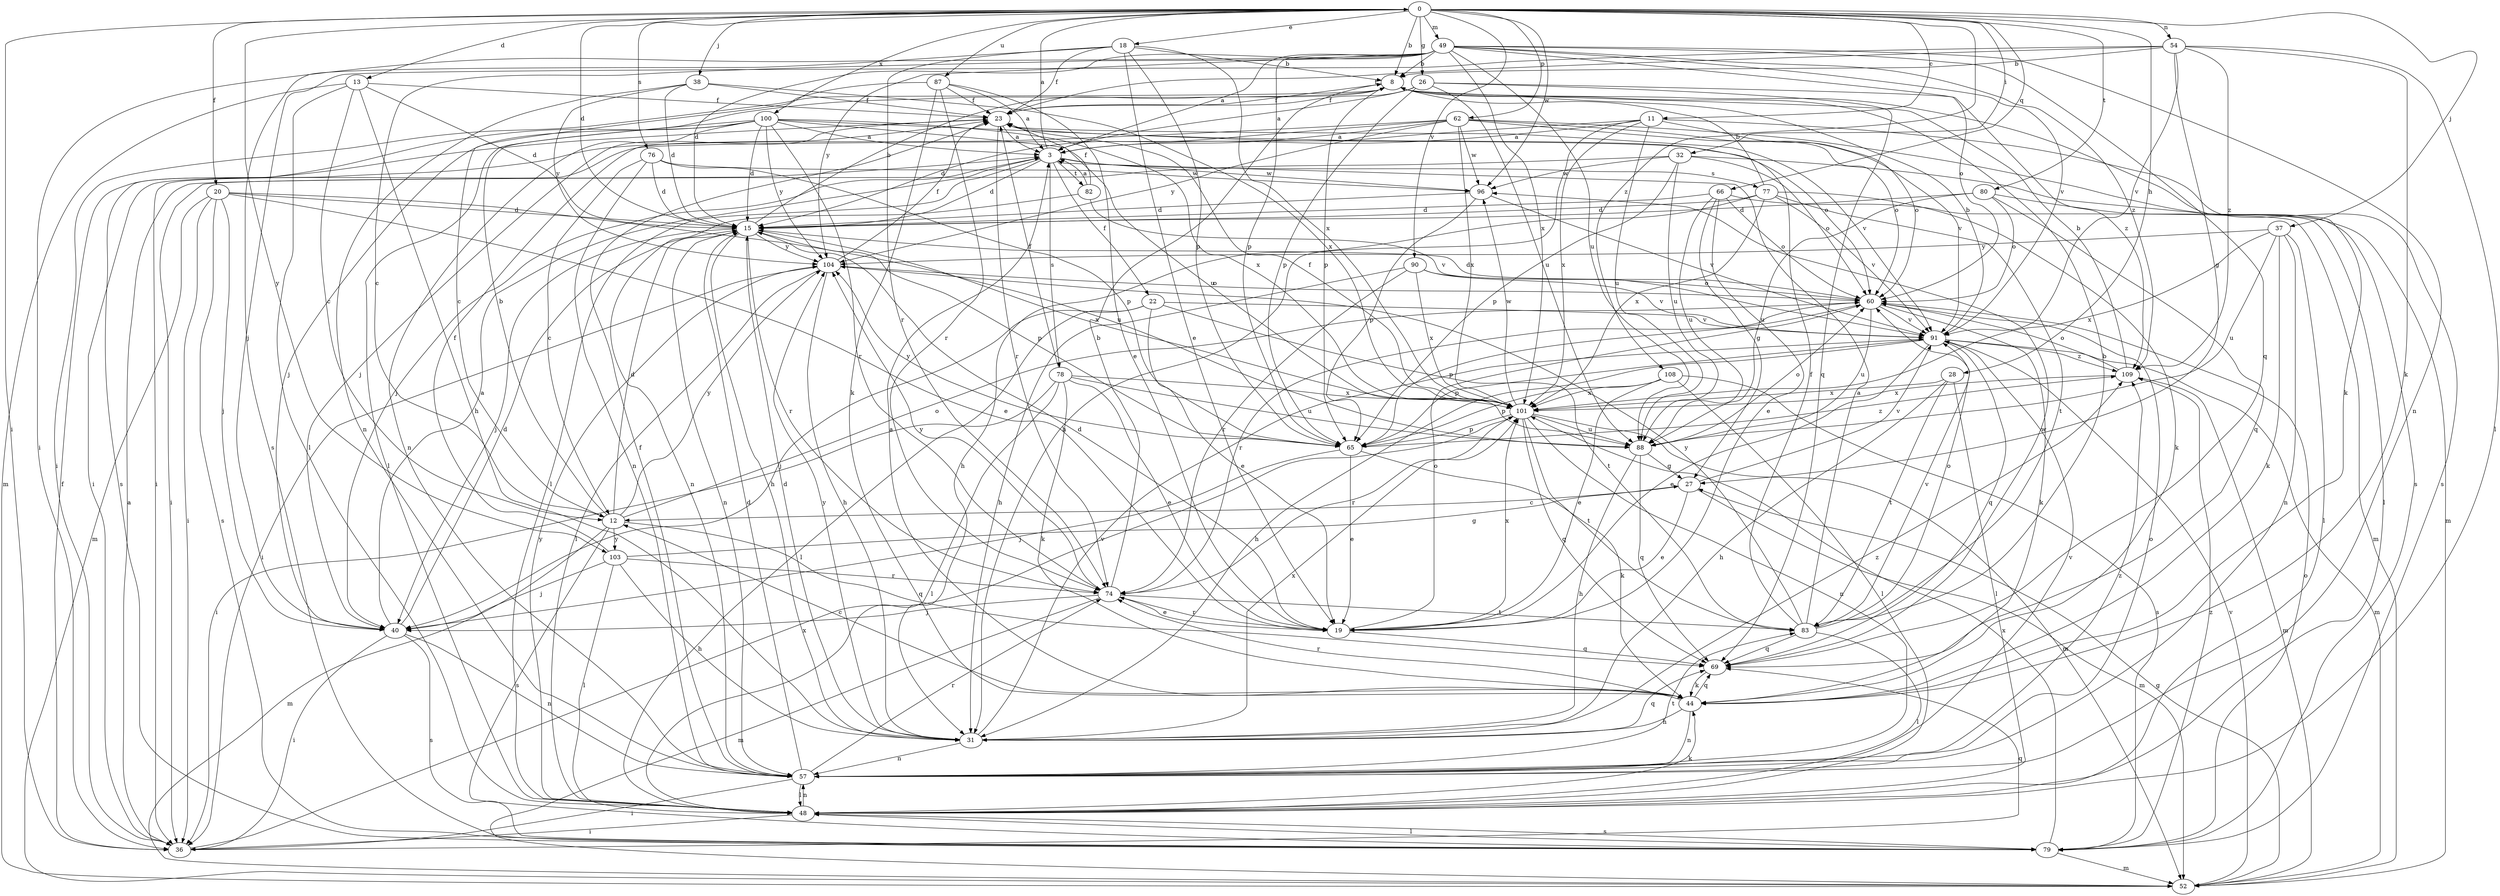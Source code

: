 strict digraph  {
0;
3;
8;
11;
12;
13;
15;
18;
19;
20;
22;
23;
26;
27;
28;
31;
32;
36;
37;
38;
40;
44;
48;
49;
52;
54;
57;
60;
62;
65;
66;
69;
74;
76;
77;
78;
79;
80;
82;
83;
87;
88;
90;
91;
96;
100;
101;
103;
104;
108;
109;
0 -> 8  [label=b];
0 -> 11  [label=c];
0 -> 13  [label=d];
0 -> 15  [label=d];
0 -> 18  [label=e];
0 -> 20  [label=f];
0 -> 26  [label=g];
0 -> 28  [label=h];
0 -> 32  [label=i];
0 -> 36  [label=i];
0 -> 37  [label=j];
0 -> 38  [label=j];
0 -> 49  [label=m];
0 -> 54  [label=n];
0 -> 62  [label=p];
0 -> 66  [label=q];
0 -> 76  [label=s];
0 -> 80  [label=t];
0 -> 87  [label=u];
0 -> 90  [label=v];
0 -> 96  [label=w];
0 -> 100  [label=x];
0 -> 103  [label=y];
0 -> 108  [label=z];
3 -> 0  [label=a];
3 -> 15  [label=d];
3 -> 22  [label=f];
3 -> 40  [label=j];
3 -> 48  [label=l];
3 -> 77  [label=s];
3 -> 78  [label=s];
3 -> 82  [label=t];
3 -> 96  [label=w];
8 -> 23  [label=f];
8 -> 36  [label=i];
8 -> 44  [label=k];
8 -> 65  [label=p];
11 -> 3  [label=a];
11 -> 31  [label=h];
11 -> 36  [label=i];
11 -> 60  [label=o];
11 -> 79  [label=s];
11 -> 88  [label=u];
11 -> 101  [label=x];
12 -> 8  [label=b];
12 -> 15  [label=d];
12 -> 52  [label=m];
12 -> 60  [label=o];
12 -> 69  [label=q];
12 -> 79  [label=s];
12 -> 103  [label=y];
12 -> 104  [label=y];
13 -> 12  [label=c];
13 -> 15  [label=d];
13 -> 23  [label=f];
13 -> 31  [label=h];
13 -> 48  [label=l];
13 -> 52  [label=m];
15 -> 8  [label=b];
15 -> 31  [label=h];
15 -> 40  [label=j];
15 -> 57  [label=n];
15 -> 65  [label=p];
15 -> 74  [label=r];
15 -> 101  [label=x];
15 -> 104  [label=y];
18 -> 8  [label=b];
18 -> 19  [label=e];
18 -> 23  [label=f];
18 -> 65  [label=p];
18 -> 74  [label=r];
18 -> 79  [label=s];
18 -> 101  [label=x];
19 -> 15  [label=d];
19 -> 60  [label=o];
19 -> 69  [label=q];
19 -> 74  [label=r];
19 -> 101  [label=x];
20 -> 15  [label=d];
20 -> 19  [label=e];
20 -> 36  [label=i];
20 -> 40  [label=j];
20 -> 52  [label=m];
20 -> 79  [label=s];
20 -> 88  [label=u];
22 -> 19  [label=e];
22 -> 40  [label=j];
22 -> 48  [label=l];
22 -> 83  [label=t];
22 -> 91  [label=v];
23 -> 3  [label=a];
23 -> 40  [label=j];
23 -> 74  [label=r];
23 -> 91  [label=v];
26 -> 3  [label=a];
26 -> 23  [label=f];
26 -> 65  [label=p];
26 -> 69  [label=q];
26 -> 88  [label=u];
26 -> 109  [label=z];
27 -> 12  [label=c];
27 -> 19  [label=e];
27 -> 52  [label=m];
27 -> 91  [label=v];
28 -> 31  [label=h];
28 -> 48  [label=l];
28 -> 83  [label=t];
28 -> 101  [label=x];
31 -> 15  [label=d];
31 -> 57  [label=n];
31 -> 69  [label=q];
31 -> 91  [label=v];
31 -> 101  [label=x];
31 -> 104  [label=y];
31 -> 109  [label=z];
32 -> 36  [label=i];
32 -> 52  [label=m];
32 -> 60  [label=o];
32 -> 65  [label=p];
32 -> 88  [label=u];
32 -> 96  [label=w];
36 -> 3  [label=a];
36 -> 23  [label=f];
36 -> 69  [label=q];
36 -> 101  [label=x];
37 -> 44  [label=k];
37 -> 48  [label=l];
37 -> 57  [label=n];
37 -> 88  [label=u];
37 -> 101  [label=x];
37 -> 104  [label=y];
38 -> 15  [label=d];
38 -> 23  [label=f];
38 -> 57  [label=n];
38 -> 101  [label=x];
38 -> 104  [label=y];
40 -> 3  [label=a];
40 -> 15  [label=d];
40 -> 36  [label=i];
40 -> 57  [label=n];
40 -> 79  [label=s];
44 -> 3  [label=a];
44 -> 12  [label=c];
44 -> 31  [label=h];
44 -> 57  [label=n];
44 -> 69  [label=q];
44 -> 74  [label=r];
48 -> 36  [label=i];
48 -> 44  [label=k];
48 -> 57  [label=n];
48 -> 79  [label=s];
48 -> 104  [label=y];
49 -> 3  [label=a];
49 -> 8  [label=b];
49 -> 12  [label=c];
49 -> 15  [label=d];
49 -> 36  [label=i];
49 -> 57  [label=n];
49 -> 60  [label=o];
49 -> 65  [label=p];
49 -> 69  [label=q];
49 -> 88  [label=u];
49 -> 91  [label=v];
49 -> 101  [label=x];
49 -> 104  [label=y];
49 -> 109  [label=z];
52 -> 27  [label=g];
52 -> 91  [label=v];
54 -> 8  [label=b];
54 -> 23  [label=f];
54 -> 27  [label=g];
54 -> 40  [label=j];
54 -> 44  [label=k];
54 -> 48  [label=l];
54 -> 91  [label=v];
54 -> 109  [label=z];
57 -> 15  [label=d];
57 -> 23  [label=f];
57 -> 36  [label=i];
57 -> 48  [label=l];
57 -> 60  [label=o];
57 -> 74  [label=r];
57 -> 83  [label=t];
57 -> 91  [label=v];
57 -> 109  [label=z];
60 -> 15  [label=d];
60 -> 44  [label=k];
60 -> 65  [label=p];
60 -> 74  [label=r];
60 -> 88  [label=u];
60 -> 91  [label=v];
62 -> 3  [label=a];
62 -> 15  [label=d];
62 -> 36  [label=i];
62 -> 60  [label=o];
62 -> 79  [label=s];
62 -> 91  [label=v];
62 -> 96  [label=w];
62 -> 101  [label=x];
62 -> 104  [label=y];
65 -> 19  [label=e];
65 -> 40  [label=j];
65 -> 44  [label=k];
65 -> 104  [label=y];
65 -> 109  [label=z];
66 -> 15  [label=d];
66 -> 19  [label=e];
66 -> 27  [label=g];
66 -> 52  [label=m];
66 -> 60  [label=o];
66 -> 88  [label=u];
69 -> 44  [label=k];
69 -> 96  [label=w];
74 -> 8  [label=b];
74 -> 19  [label=e];
74 -> 40  [label=j];
74 -> 52  [label=m];
74 -> 83  [label=t];
74 -> 104  [label=y];
76 -> 12  [label=c];
76 -> 15  [label=d];
76 -> 57  [label=n];
76 -> 65  [label=p];
76 -> 96  [label=w];
77 -> 8  [label=b];
77 -> 15  [label=d];
77 -> 31  [label=h];
77 -> 44  [label=k];
77 -> 83  [label=t];
77 -> 91  [label=v];
77 -> 101  [label=x];
78 -> 19  [label=e];
78 -> 23  [label=f];
78 -> 36  [label=i];
78 -> 44  [label=k];
78 -> 48  [label=l];
78 -> 88  [label=u];
78 -> 101  [label=x];
79 -> 48  [label=l];
79 -> 52  [label=m];
79 -> 60  [label=o];
79 -> 101  [label=x];
79 -> 109  [label=z];
80 -> 15  [label=d];
80 -> 48  [label=l];
80 -> 60  [label=o];
80 -> 69  [label=q];
80 -> 88  [label=u];
82 -> 3  [label=a];
82 -> 23  [label=f];
82 -> 57  [label=n];
82 -> 91  [label=v];
83 -> 3  [label=a];
83 -> 8  [label=b];
83 -> 23  [label=f];
83 -> 48  [label=l];
83 -> 60  [label=o];
83 -> 69  [label=q];
83 -> 91  [label=v];
83 -> 104  [label=y];
87 -> 3  [label=a];
87 -> 12  [label=c];
87 -> 19  [label=e];
87 -> 23  [label=f];
87 -> 44  [label=k];
87 -> 74  [label=r];
88 -> 27  [label=g];
88 -> 31  [label=h];
88 -> 60  [label=o];
88 -> 69  [label=q];
90 -> 31  [label=h];
90 -> 60  [label=o];
90 -> 74  [label=r];
90 -> 91  [label=v];
90 -> 101  [label=x];
91 -> 8  [label=b];
91 -> 19  [label=e];
91 -> 31  [label=h];
91 -> 52  [label=m];
91 -> 65  [label=p];
91 -> 69  [label=q];
91 -> 109  [label=z];
96 -> 15  [label=d];
96 -> 65  [label=p];
96 -> 91  [label=v];
100 -> 3  [label=a];
100 -> 15  [label=d];
100 -> 40  [label=j];
100 -> 48  [label=l];
100 -> 57  [label=n];
100 -> 60  [label=o];
100 -> 74  [label=r];
100 -> 79  [label=s];
100 -> 88  [label=u];
100 -> 101  [label=x];
100 -> 104  [label=y];
101 -> 23  [label=f];
101 -> 52  [label=m];
101 -> 57  [label=n];
101 -> 65  [label=p];
101 -> 69  [label=q];
101 -> 74  [label=r];
101 -> 83  [label=t];
101 -> 88  [label=u];
101 -> 96  [label=w];
103 -> 23  [label=f];
103 -> 27  [label=g];
103 -> 31  [label=h];
103 -> 40  [label=j];
103 -> 48  [label=l];
103 -> 74  [label=r];
104 -> 23  [label=f];
104 -> 31  [label=h];
104 -> 36  [label=i];
104 -> 48  [label=l];
104 -> 60  [label=o];
108 -> 19  [label=e];
108 -> 48  [label=l];
108 -> 65  [label=p];
108 -> 79  [label=s];
108 -> 101  [label=x];
109 -> 8  [label=b];
109 -> 52  [label=m];
109 -> 60  [label=o];
109 -> 101  [label=x];
}
